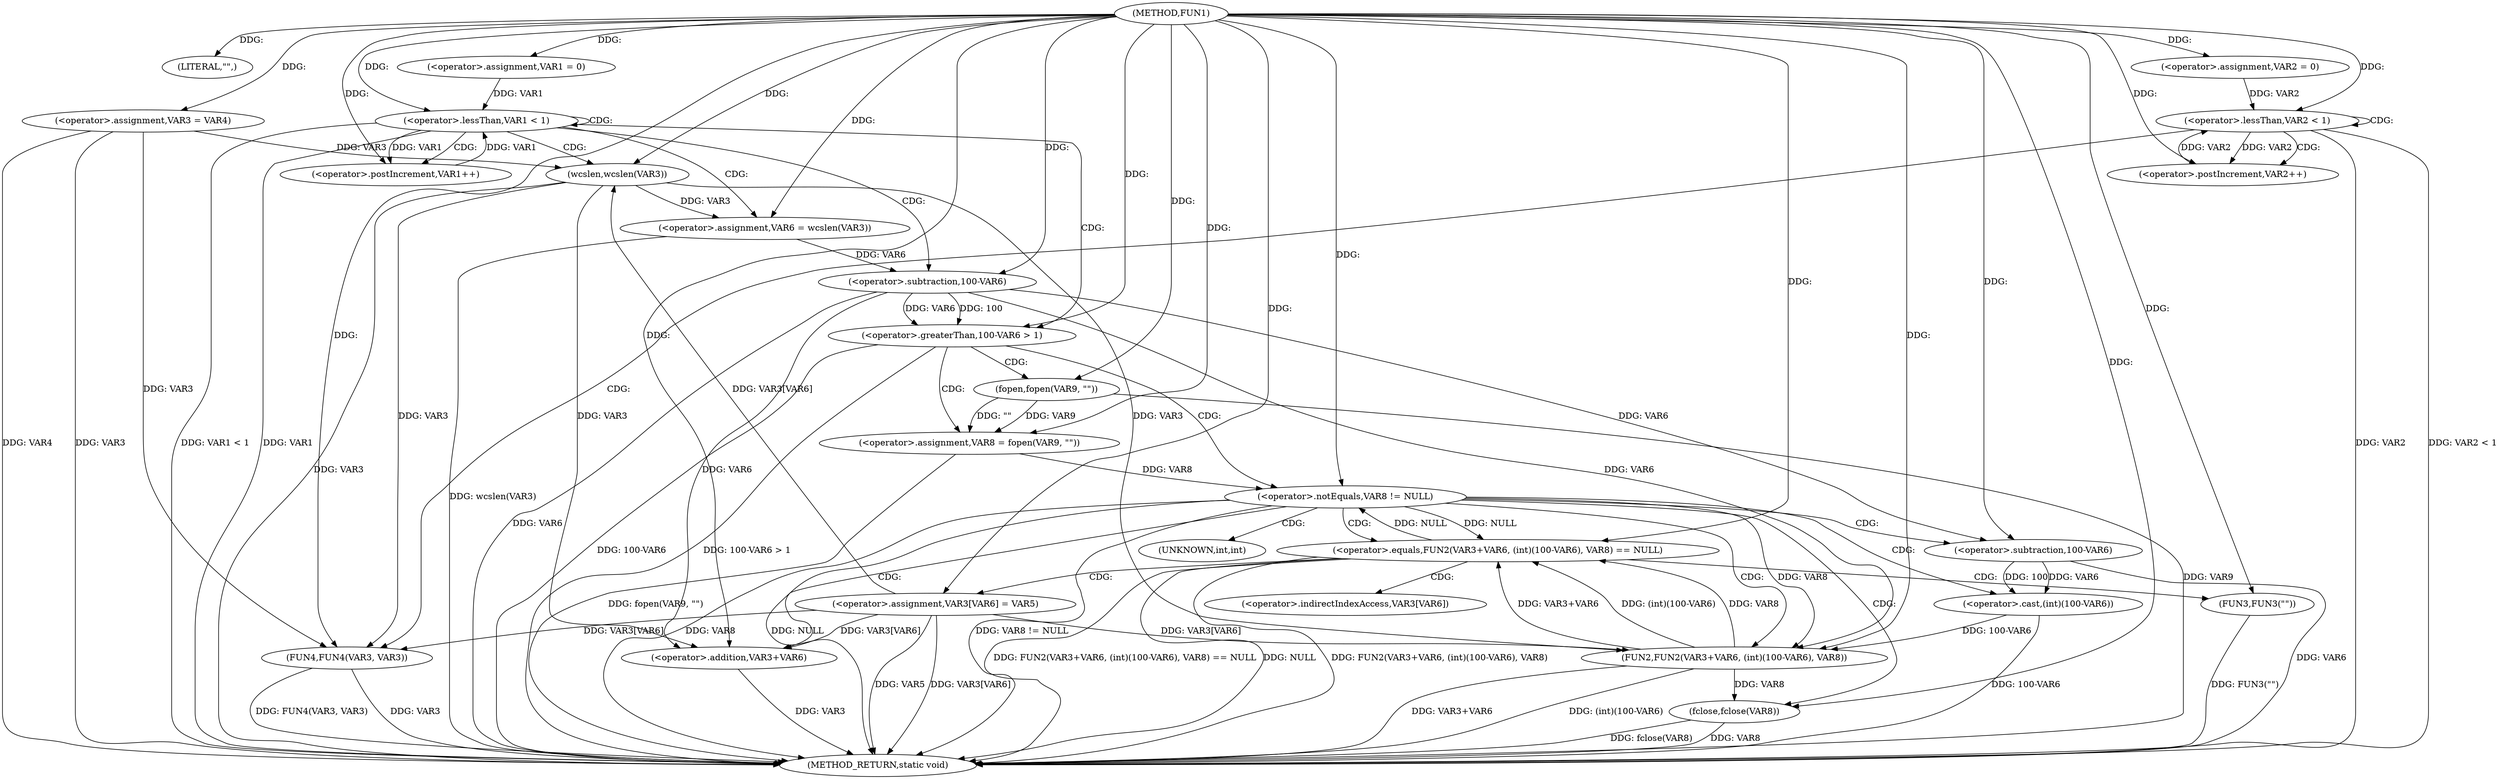 digraph FUN1 {  
"1000100" [label = "(METHOD,FUN1)" ]
"1000179" [label = "(METHOD_RETURN,static void)" ]
"1000105" [label = "(LITERAL,\"\",)" ]
"1000106" [label = "(<operator>.assignment,VAR3 = VAR4)" ]
"1000110" [label = "(<operator>.assignment,VAR1 = 0)" ]
"1000113" [label = "(<operator>.lessThan,VAR1 < 1)" ]
"1000116" [label = "(<operator>.postIncrement,VAR1++)" ]
"1000121" [label = "(<operator>.assignment,VAR6 = wcslen(VAR3))" ]
"1000123" [label = "(wcslen,wcslen(VAR3))" ]
"1000127" [label = "(<operator>.greaterThan,100-VAR6 > 1)" ]
"1000128" [label = "(<operator>.subtraction,100-VAR6)" ]
"1000133" [label = "(<operator>.assignment,VAR8 = fopen(VAR9, \"\"))" ]
"1000135" [label = "(fopen,fopen(VAR9, \"\"))" ]
"1000139" [label = "(<operator>.notEquals,VAR8 != NULL)" ]
"1000144" [label = "(<operator>.equals,FUN2(VAR3+VAR6, (int)(100-VAR6), VAR8) == NULL)" ]
"1000145" [label = "(FUN2,FUN2(VAR3+VAR6, (int)(100-VAR6), VAR8))" ]
"1000146" [label = "(<operator>.addition,VAR3+VAR6)" ]
"1000149" [label = "(<operator>.cast,(int)(100-VAR6))" ]
"1000151" [label = "(<operator>.subtraction,100-VAR6)" ]
"1000157" [label = "(FUN3,FUN3(\"\"))" ]
"1000159" [label = "(<operator>.assignment,VAR3[VAR6] = VAR5)" ]
"1000164" [label = "(fclose,fclose(VAR8))" ]
"1000167" [label = "(<operator>.assignment,VAR2 = 0)" ]
"1000170" [label = "(<operator>.lessThan,VAR2 < 1)" ]
"1000173" [label = "(<operator>.postIncrement,VAR2++)" ]
"1000176" [label = "(FUN4,FUN4(VAR3, VAR3))" ]
"1000150" [label = "(UNKNOWN,int,int)" ]
"1000160" [label = "(<operator>.indirectIndexAccess,VAR3[VAR6])" ]
  "1000106" -> "1000179"  [ label = "DDG: VAR4"] 
  "1000157" -> "1000179"  [ label = "DDG: FUN3(\"\")"] 
  "1000139" -> "1000179"  [ label = "DDG: VAR8"] 
  "1000127" -> "1000179"  [ label = "DDG: 100-VAR6"] 
  "1000176" -> "1000179"  [ label = "DDG: VAR3"] 
  "1000128" -> "1000179"  [ label = "DDG: VAR6"] 
  "1000164" -> "1000179"  [ label = "DDG: fclose(VAR8)"] 
  "1000106" -> "1000179"  [ label = "DDG: VAR3"] 
  "1000149" -> "1000179"  [ label = "DDG: 100-VAR6"] 
  "1000113" -> "1000179"  [ label = "DDG: VAR1"] 
  "1000159" -> "1000179"  [ label = "DDG: VAR3[VAR6]"] 
  "1000121" -> "1000179"  [ label = "DDG: wcslen(VAR3)"] 
  "1000139" -> "1000179"  [ label = "DDG: NULL"] 
  "1000139" -> "1000179"  [ label = "DDG: VAR8 != NULL"] 
  "1000144" -> "1000179"  [ label = "DDG: NULL"] 
  "1000144" -> "1000179"  [ label = "DDG: FUN2(VAR3+VAR6, (int)(100-VAR6), VAR8) == NULL"] 
  "1000145" -> "1000179"  [ label = "DDG: (int)(100-VAR6)"] 
  "1000176" -> "1000179"  [ label = "DDG: FUN4(VAR3, VAR3)"] 
  "1000127" -> "1000179"  [ label = "DDG: 100-VAR6 > 1"] 
  "1000151" -> "1000179"  [ label = "DDG: VAR6"] 
  "1000133" -> "1000179"  [ label = "DDG: fopen(VAR9, \"\")"] 
  "1000113" -> "1000179"  [ label = "DDG: VAR1 < 1"] 
  "1000135" -> "1000179"  [ label = "DDG: VAR9"] 
  "1000144" -> "1000179"  [ label = "DDG: FUN2(VAR3+VAR6, (int)(100-VAR6), VAR8)"] 
  "1000170" -> "1000179"  [ label = "DDG: VAR2"] 
  "1000170" -> "1000179"  [ label = "DDG: VAR2 < 1"] 
  "1000159" -> "1000179"  [ label = "DDG: VAR5"] 
  "1000145" -> "1000179"  [ label = "DDG: VAR3+VAR6"] 
  "1000146" -> "1000179"  [ label = "DDG: VAR3"] 
  "1000123" -> "1000179"  [ label = "DDG: VAR3"] 
  "1000164" -> "1000179"  [ label = "DDG: VAR8"] 
  "1000100" -> "1000105"  [ label = "DDG: "] 
  "1000100" -> "1000106"  [ label = "DDG: "] 
  "1000100" -> "1000110"  [ label = "DDG: "] 
  "1000116" -> "1000113"  [ label = "DDG: VAR1"] 
  "1000110" -> "1000113"  [ label = "DDG: VAR1"] 
  "1000100" -> "1000113"  [ label = "DDG: "] 
  "1000113" -> "1000116"  [ label = "DDG: VAR1"] 
  "1000100" -> "1000116"  [ label = "DDG: "] 
  "1000123" -> "1000121"  [ label = "DDG: VAR3"] 
  "1000100" -> "1000121"  [ label = "DDG: "] 
  "1000106" -> "1000123"  [ label = "DDG: VAR3"] 
  "1000159" -> "1000123"  [ label = "DDG: VAR3[VAR6]"] 
  "1000100" -> "1000123"  [ label = "DDG: "] 
  "1000128" -> "1000127"  [ label = "DDG: 100"] 
  "1000128" -> "1000127"  [ label = "DDG: VAR6"] 
  "1000100" -> "1000128"  [ label = "DDG: "] 
  "1000121" -> "1000128"  [ label = "DDG: VAR6"] 
  "1000100" -> "1000127"  [ label = "DDG: "] 
  "1000135" -> "1000133"  [ label = "DDG: VAR9"] 
  "1000135" -> "1000133"  [ label = "DDG: \"\""] 
  "1000100" -> "1000133"  [ label = "DDG: "] 
  "1000100" -> "1000135"  [ label = "DDG: "] 
  "1000133" -> "1000139"  [ label = "DDG: VAR8"] 
  "1000100" -> "1000139"  [ label = "DDG: "] 
  "1000144" -> "1000139"  [ label = "DDG: NULL"] 
  "1000145" -> "1000144"  [ label = "DDG: VAR3+VAR6"] 
  "1000145" -> "1000144"  [ label = "DDG: (int)(100-VAR6)"] 
  "1000145" -> "1000144"  [ label = "DDG: VAR8"] 
  "1000159" -> "1000145"  [ label = "DDG: VAR3[VAR6]"] 
  "1000123" -> "1000145"  [ label = "DDG: VAR3"] 
  "1000100" -> "1000145"  [ label = "DDG: "] 
  "1000128" -> "1000145"  [ label = "DDG: VAR6"] 
  "1000159" -> "1000146"  [ label = "DDG: VAR3[VAR6]"] 
  "1000123" -> "1000146"  [ label = "DDG: VAR3"] 
  "1000100" -> "1000146"  [ label = "DDG: "] 
  "1000128" -> "1000146"  [ label = "DDG: VAR6"] 
  "1000149" -> "1000145"  [ label = "DDG: 100-VAR6"] 
  "1000151" -> "1000149"  [ label = "DDG: 100"] 
  "1000151" -> "1000149"  [ label = "DDG: VAR6"] 
  "1000100" -> "1000151"  [ label = "DDG: "] 
  "1000128" -> "1000151"  [ label = "DDG: VAR6"] 
  "1000139" -> "1000145"  [ label = "DDG: VAR8"] 
  "1000139" -> "1000144"  [ label = "DDG: NULL"] 
  "1000100" -> "1000144"  [ label = "DDG: "] 
  "1000100" -> "1000157"  [ label = "DDG: "] 
  "1000100" -> "1000159"  [ label = "DDG: "] 
  "1000145" -> "1000164"  [ label = "DDG: VAR8"] 
  "1000100" -> "1000164"  [ label = "DDG: "] 
  "1000100" -> "1000167"  [ label = "DDG: "] 
  "1000167" -> "1000170"  [ label = "DDG: VAR2"] 
  "1000173" -> "1000170"  [ label = "DDG: VAR2"] 
  "1000100" -> "1000170"  [ label = "DDG: "] 
  "1000170" -> "1000173"  [ label = "DDG: VAR2"] 
  "1000100" -> "1000173"  [ label = "DDG: "] 
  "1000106" -> "1000176"  [ label = "DDG: VAR3"] 
  "1000159" -> "1000176"  [ label = "DDG: VAR3[VAR6]"] 
  "1000123" -> "1000176"  [ label = "DDG: VAR3"] 
  "1000100" -> "1000176"  [ label = "DDG: "] 
  "1000113" -> "1000127"  [ label = "CDG: "] 
  "1000113" -> "1000128"  [ label = "CDG: "] 
  "1000113" -> "1000121"  [ label = "CDG: "] 
  "1000113" -> "1000116"  [ label = "CDG: "] 
  "1000113" -> "1000113"  [ label = "CDG: "] 
  "1000113" -> "1000123"  [ label = "CDG: "] 
  "1000127" -> "1000139"  [ label = "CDG: "] 
  "1000127" -> "1000135"  [ label = "CDG: "] 
  "1000127" -> "1000133"  [ label = "CDG: "] 
  "1000139" -> "1000164"  [ label = "CDG: "] 
  "1000139" -> "1000150"  [ label = "CDG: "] 
  "1000139" -> "1000144"  [ label = "CDG: "] 
  "1000139" -> "1000149"  [ label = "CDG: "] 
  "1000139" -> "1000151"  [ label = "CDG: "] 
  "1000139" -> "1000145"  [ label = "CDG: "] 
  "1000139" -> "1000146"  [ label = "CDG: "] 
  "1000144" -> "1000157"  [ label = "CDG: "] 
  "1000144" -> "1000159"  [ label = "CDG: "] 
  "1000144" -> "1000160"  [ label = "CDG: "] 
  "1000170" -> "1000173"  [ label = "CDG: "] 
  "1000170" -> "1000170"  [ label = "CDG: "] 
  "1000170" -> "1000176"  [ label = "CDG: "] 
}
